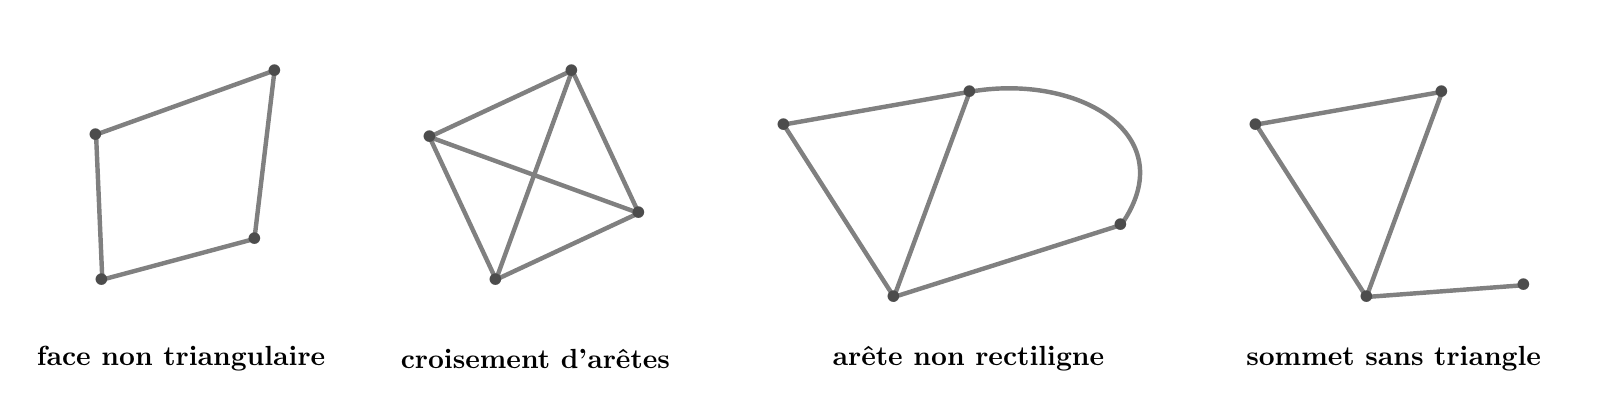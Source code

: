 \begin{tikzpicture}[scale=2]

\begin{scope}
\begin{scope}[rotate=15]
\coordinate (A) at (0,0);
\coordinate (B) at (1,0);
\coordinate (C) at (1.4,1);
\coordinate (D) at (0.2,0.9);

\draw[ultra thick, black!50]  
  (A) -- (B) -- (C) -- (D) -- cycle;

\path (A) node[scale=4,black!70]{.};
\path (B) node[scale=4,black!70]{.};
\path (C) node[scale=4,black!70]{.};
\path (D) node[scale=4,black!70]{.};
\end{scope}
\node at (0.5,-0.5) {\bf face non triangulaire};
\end{scope}


\begin{scope}[xshift=2.5cm]
\begin{scope}[rotate=25]

\coordinate (A) at (0,0);
\coordinate (B) at (1,0);
\coordinate (C) at (1,1);
\coordinate (D) at (0,1);

\draw[ultra thick, black!50]  
  (A) -- (B) -- (C) -- (D) -- cycle
  (A) -- (C)
  (B) -- (D);

\path (A) node[scale=4,black!70]{.};
\path (B) node[scale=4,black!70]{.};
\path (C) node[scale=4,black!70]{.};
\path (D) node[scale=4,black!70]{.};
\end{scope}
\node at (0.25,-0.5) {\bf croisement d'arêtes};
\end{scope}


\begin{scope}[xshift=4.5cm]
\begin{scope}[rotate=10]

\coordinate (A) at (0.5,-0.2);
\coordinate (B) at (2,0);
\coordinate (C) at (1.2,1);
\coordinate (D) at (0,1);

\draw[ultra thick, black!50]  
  (D) -- (A) -- (C) -- cycle 
  (A) -- (B)
  (B)   .. controls ++(45:0.7) and ++(-0:0.7) .. (C);

\path (A) node[scale=4,black!70]{.};
\path (B) node[scale=4,black!70]{.};
\path (C) node[scale=4,black!70]{.};
\path (D) node[scale=4,black!70]{.};
\end{scope}
\node at (1,-0.5) {\bf arête non rectiligne};
\end{scope}



\begin{scope}[xshift=7.5cm]
\begin{scope}[yshift=0cm,rotate=10]
\coordinate (A) at (0.5,-0.2);
\coordinate (B) at (1.5,-0.3);
\coordinate (C) at (1.2,1);
\coordinate (D) at (0,1);

\draw[ultra thick, black!50]  
  (D) -- (A) -- (C) -- cycle 
  (A) -- (B);

\path (A) node[scale=4,black!70]{.};
\path (B) node[scale=4,black!70]{.};
\path (C) node[scale=4,black!70]{.};
\path (D) node[scale=4,black!70]{.};
\end{scope}
\node at (0.7,-0.5) {\bf sommet sans triangle};
\end{scope}
\end{tikzpicture}